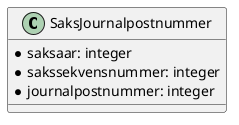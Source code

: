 @startuml

class SaksJournalpostnummer {
    *saksaar: integer
    *sakssekvensnummer: integer
    *journalpostnummer: integer
}

@enduml